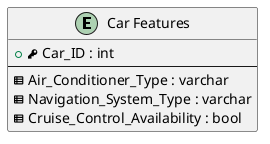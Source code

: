 @startuml
entity "Car Features" as carFeatures
{
  +<&key> Car_ID : int
  --
  <&spreadsheet> Air_Conditioner_Type : varchar
  <&spreadsheet> Navigation_System_Type : varchar
  <&spreadsheet> Cruise_Control_Availability : bool
}
@enduml